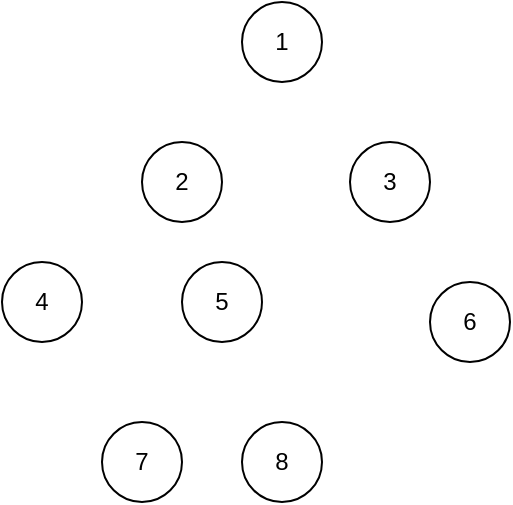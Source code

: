 <mxfile version="20.2.4" type="github">
  <diagram id="RbXN_SYNOPDwcVzI38QZ" name="Page-1">
    <mxGraphModel dx="1426" dy="768" grid="1" gridSize="10" guides="1" tooltips="1" connect="1" arrows="1" fold="1" page="1" pageScale="1" pageWidth="827" pageHeight="1169" math="0" shadow="0">
      <root>
        <mxCell id="0" />
        <mxCell id="1" parent="0" />
        <mxCell id="OR4KiLP7r7vhhV5RC_st-1" value="1" style="ellipse;whiteSpace=wrap;html=1;aspect=fixed;" vertex="1" parent="1">
          <mxGeometry x="300" y="100" width="40" height="40" as="geometry" />
        </mxCell>
        <mxCell id="OR4KiLP7r7vhhV5RC_st-2" value="2" style="ellipse;whiteSpace=wrap;html=1;aspect=fixed;" vertex="1" parent="1">
          <mxGeometry x="250" y="170" width="40" height="40" as="geometry" />
        </mxCell>
        <mxCell id="OR4KiLP7r7vhhV5RC_st-3" value="3" style="ellipse;whiteSpace=wrap;html=1;aspect=fixed;" vertex="1" parent="1">
          <mxGeometry x="354" y="170" width="40" height="40" as="geometry" />
        </mxCell>
        <mxCell id="OR4KiLP7r7vhhV5RC_st-4" value="4" style="ellipse;whiteSpace=wrap;html=1;aspect=fixed;" vertex="1" parent="1">
          <mxGeometry x="180" y="230" width="40" height="40" as="geometry" />
        </mxCell>
        <mxCell id="OR4KiLP7r7vhhV5RC_st-5" value="5" style="ellipse;whiteSpace=wrap;html=1;aspect=fixed;" vertex="1" parent="1">
          <mxGeometry x="270" y="230" width="40" height="40" as="geometry" />
        </mxCell>
        <mxCell id="OR4KiLP7r7vhhV5RC_st-6" value="6" style="ellipse;whiteSpace=wrap;html=1;aspect=fixed;" vertex="1" parent="1">
          <mxGeometry x="394" y="240" width="40" height="40" as="geometry" />
        </mxCell>
        <mxCell id="OR4KiLP7r7vhhV5RC_st-7" value="7" style="ellipse;whiteSpace=wrap;html=1;aspect=fixed;" vertex="1" parent="1">
          <mxGeometry x="230" y="310" width="40" height="40" as="geometry" />
        </mxCell>
        <mxCell id="OR4KiLP7r7vhhV5RC_st-8" value="8" style="ellipse;whiteSpace=wrap;html=1;aspect=fixed;" vertex="1" parent="1">
          <mxGeometry x="300" y="310" width="40" height="40" as="geometry" />
        </mxCell>
      </root>
    </mxGraphModel>
  </diagram>
</mxfile>
